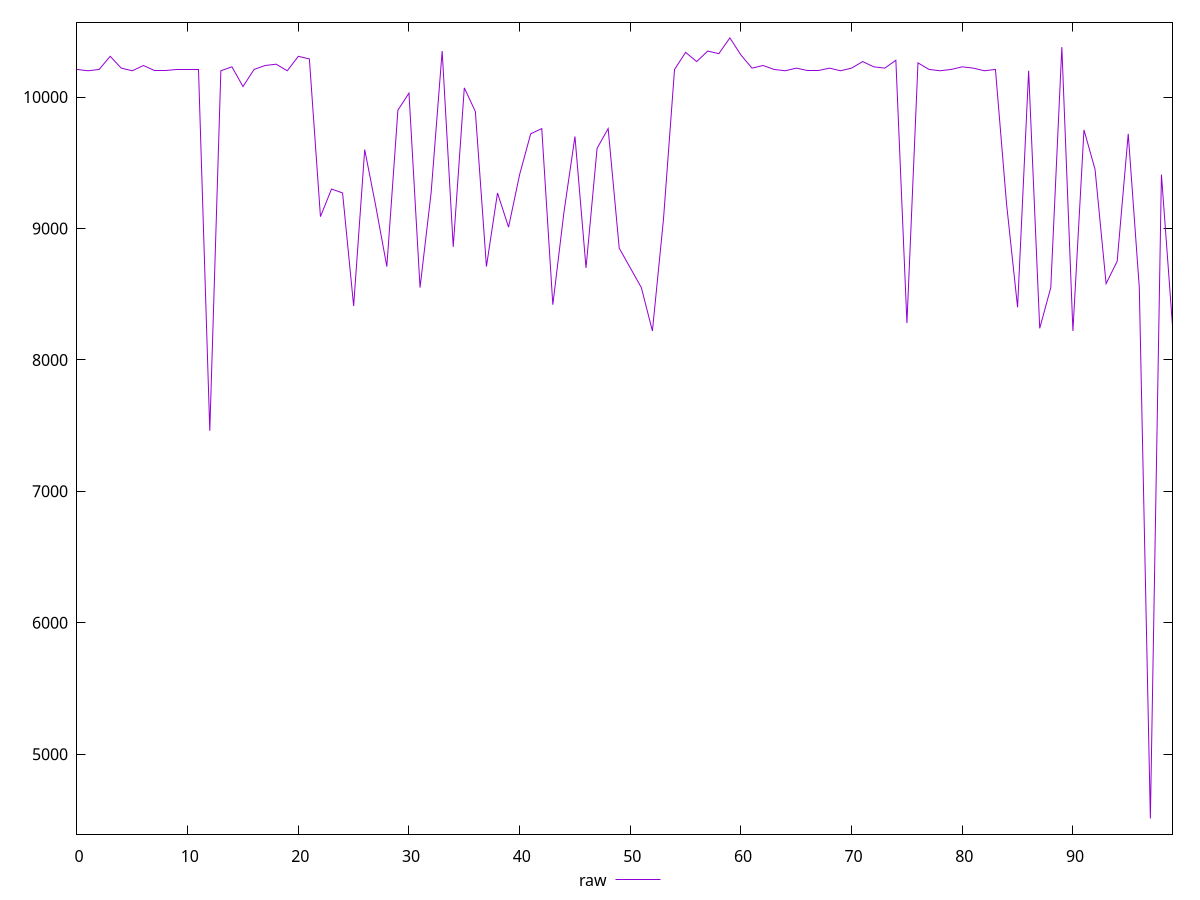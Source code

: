 reset

$raw <<EOF
0 10210
1 10200
2 10210
3 10310
4 10220
5 10200
6 10240
7 10200
8 10200
9 10210
10 10210
11 10210
12 7460
13 10200
14 10230
15 10080
16 10210
17 10240
18 10250
19 10200
20 10310
21 10290
22 9090
23 9300
24 9270
25 8410
26 9600
27 9170
28 8710
29 9900
30 10030
31 8550
32 9270
33 10350
34 8860
35 10070
36 9890
37 8710
38 9270
39 9010
40 9410
41 9720
42 9760
43 8420
44 9120
45 9700
46 8700
47 9610
48 9760
49 8850
50 8700
51 8550
52 8220
53 9070
54 10210
55 10340
56 10270
57 10350
58 10330
59 10450
60 10320
61 10220
62 10240
63 10210
64 10200
65 10220
66 10200
67 10200
68 10220
69 10200
70 10220
71 10270
72 10230
73 10220
74 10280
75 8280
76 10260
77 10210
78 10200
79 10210
80 10230
81 10220
82 10200
83 10210
84 9190
85 8400
86 10200
87 8240
88 8550
89 10380
90 8220
91 9750
92 9450
93 8580
94 8750
95 9720
96 8550
97 4510
98 9410
99 8260
EOF

set key outside below
set xrange [0:99]
set yrange [4391.2:10568.8]
set trange [4391.2:10568.8]
set terminal svg size 640, 500 enhanced background rgb 'white'
set output "reprap/uses-text-compression/samples/pages+cached+noexternal+nomedia/raw/values.svg"

plot $raw title "raw" with line

reset
